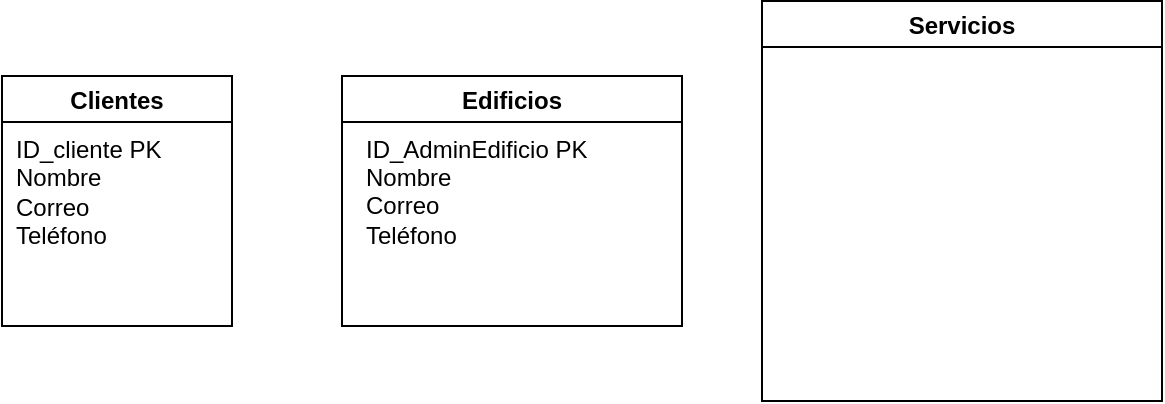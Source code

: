 <mxfile version="24.8.0">
  <diagram name="Página-1" id="gACbztFmk0t_lIQWss0E">
    <mxGraphModel dx="875" dy="503" grid="1" gridSize="15" guides="1" tooltips="1" connect="1" arrows="1" fold="1" page="0" pageScale="1" pageWidth="827" pageHeight="1169" math="0" shadow="0">
      <root>
        <mxCell id="0" />
        <mxCell id="1" parent="0" />
        <mxCell id="I0tGteSejOS898NKXpd8-1" value="Clientes" style="swimlane;" parent="1" vertex="1">
          <mxGeometry x="40" y="40" width="115" height="125" as="geometry">
            <mxRectangle x="60" y="110" width="80" height="30" as="alternateBounds" />
          </mxGeometry>
        </mxCell>
        <mxCell id="I0tGteSejOS898NKXpd8-2" value="ID_cliente PK&lt;div&gt;Nombre&lt;/div&gt;&lt;div&gt;Correo&lt;/div&gt;&lt;div&gt;Teléfono&lt;/div&gt;" style="text;html=1;align=left;verticalAlign=middle;resizable=0;points=[];autosize=1;strokeColor=none;fillColor=none;" parent="I0tGteSejOS898NKXpd8-1" vertex="1">
          <mxGeometry x="5" y="20" width="105" height="75" as="geometry" />
        </mxCell>
        <mxCell id="I0tGteSejOS898NKXpd8-7" value="Edificios" style="swimlane;" parent="1" vertex="1">
          <mxGeometry x="210" y="40" width="170" height="125" as="geometry" />
        </mxCell>
        <mxCell id="I0tGteSejOS898NKXpd8-9" value="ID_AdminEdificio PK&lt;div&gt;Nombre&lt;/div&gt;&lt;div&gt;Correo&lt;/div&gt;&lt;div&gt;Teléfono&lt;/div&gt;&lt;div&gt;&lt;br&gt;&lt;/div&gt;" style="text;html=1;align=left;verticalAlign=middle;resizable=0;points=[];autosize=1;strokeColor=none;fillColor=none;" parent="I0tGteSejOS898NKXpd8-7" vertex="1">
          <mxGeometry x="10" y="20" width="135" height="90" as="geometry" />
        </mxCell>
        <mxCell id="qeTdSyfiYUv6IoI1KZmC-1" value="Servicios" style="swimlane;" vertex="1" parent="1">
          <mxGeometry x="420" y="2.5" width="200" height="200" as="geometry" />
        </mxCell>
      </root>
    </mxGraphModel>
  </diagram>
</mxfile>
